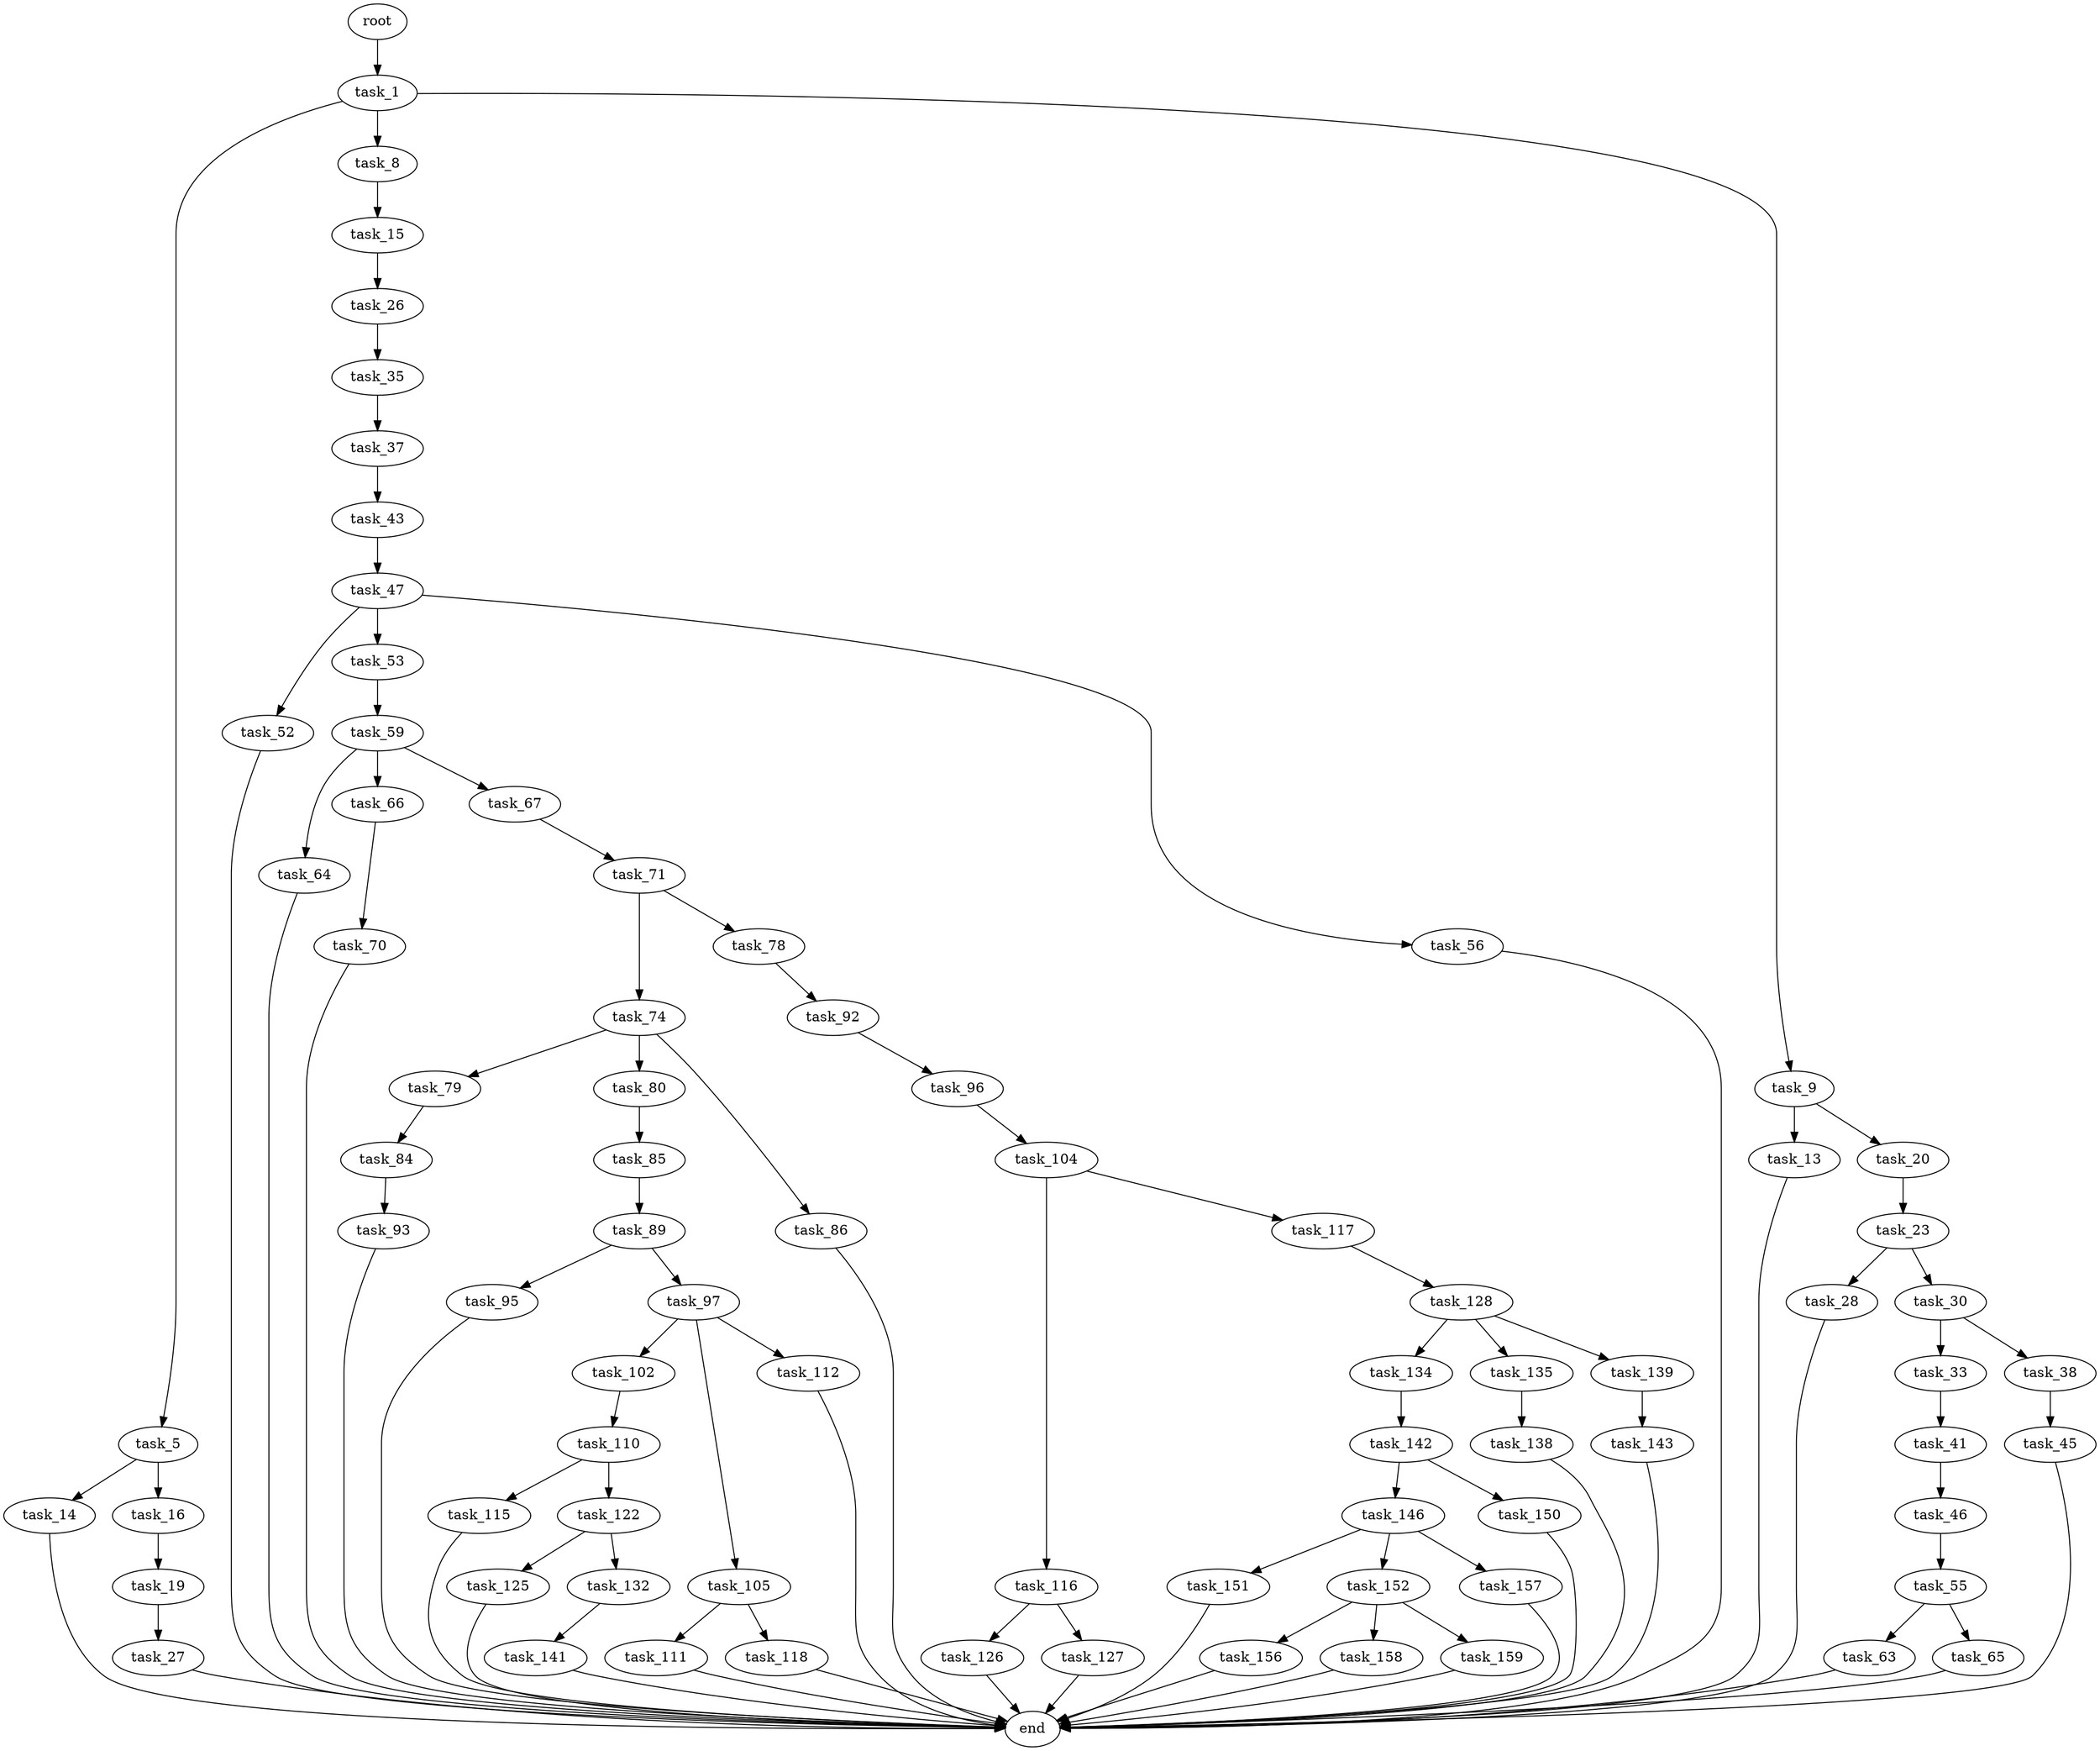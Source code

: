 digraph G {
  root [size="0.000000"];
  task_1 [size="8589934592.000000"];
  task_5 [size="41702888618.000000"];
  task_8 [size="8774607158.000000"];
  task_9 [size="132324904280.000000"];
  task_14 [size="782757789696.000000"];
  task_16 [size="8559563202.000000"];
  task_15 [size="356444274.000000"];
  task_13 [size="43070515737.000000"];
  task_20 [size="18374413903.000000"];
  end [size="0.000000"];
  task_26 [size="623147217226.000000"];
  task_19 [size="212935840275.000000"];
  task_27 [size="30664339710.000000"];
  task_23 [size="549755813888.000000"];
  task_28 [size="730714179.000000"];
  task_30 [size="1587174323.000000"];
  task_35 [size="660115562756.000000"];
  task_33 [size="231928233984.000000"];
  task_38 [size="2130445799.000000"];
  task_41 [size="997898769.000000"];
  task_37 [size="6804824612.000000"];
  task_43 [size="549755813888.000000"];
  task_45 [size="1765008195.000000"];
  task_46 [size="68719476736.000000"];
  task_47 [size="4153142816.000000"];
  task_55 [size="2882132544.000000"];
  task_52 [size="368293445632.000000"];
  task_53 [size="368293445632.000000"];
  task_56 [size="68719476736.000000"];
  task_59 [size="4897362670.000000"];
  task_63 [size="442094099.000000"];
  task_65 [size="782757789696.000000"];
  task_64 [size="5953777382.000000"];
  task_66 [size="166184839518.000000"];
  task_67 [size="9085006730.000000"];
  task_70 [size="8589934592.000000"];
  task_71 [size="549755813888.000000"];
  task_74 [size="1073741824000.000000"];
  task_78 [size="134217728000.000000"];
  task_79 [size="7348742207.000000"];
  task_80 [size="458639694052.000000"];
  task_86 [size="28991029248.000000"];
  task_92 [size="234456782168.000000"];
  task_84 [size="582111114002.000000"];
  task_85 [size="15550606732.000000"];
  task_93 [size="1073741824000.000000"];
  task_89 [size="18060524299.000000"];
  task_95 [size="231928233984.000000"];
  task_97 [size="8589934592.000000"];
  task_96 [size="383629889347.000000"];
  task_104 [size="249497823386.000000"];
  task_102 [size="8589934592.000000"];
  task_105 [size="28991029248.000000"];
  task_112 [size="549755813888.000000"];
  task_110 [size="428915876897.000000"];
  task_116 [size="2309303344.000000"];
  task_117 [size="8589934592.000000"];
  task_111 [size="7566093790.000000"];
  task_118 [size="174375387636.000000"];
  task_115 [size="237566445584.000000"];
  task_122 [size="1117917400.000000"];
  task_126 [size="1640255185.000000"];
  task_127 [size="12496213380.000000"];
  task_128 [size="36075525834.000000"];
  task_125 [size="932561716569.000000"];
  task_132 [size="307461332839.000000"];
  task_134 [size="3990163091.000000"];
  task_135 [size="368293445632.000000"];
  task_139 [size="549755813888.000000"];
  task_141 [size="50642868300.000000"];
  task_142 [size="249685115408.000000"];
  task_138 [size="18871435146.000000"];
  task_143 [size="575630497.000000"];
  task_146 [size="8589934592.000000"];
  task_150 [size="1592734336.000000"];
  task_151 [size="133434793476.000000"];
  task_152 [size="10744340049.000000"];
  task_157 [size="7481892768.000000"];
  task_156 [size="807056547492.000000"];
  task_158 [size="28991029248.000000"];
  task_159 [size="924876417902.000000"];

  root -> task_1 [size="1.000000"];
  task_1 -> task_5 [size="33554432.000000"];
  task_1 -> task_8 [size="33554432.000000"];
  task_1 -> task_9 [size="33554432.000000"];
  task_5 -> task_14 [size="75497472.000000"];
  task_5 -> task_16 [size="75497472.000000"];
  task_8 -> task_15 [size="679477248.000000"];
  task_9 -> task_13 [size="411041792.000000"];
  task_9 -> task_20 [size="411041792.000000"];
  task_14 -> end [size="1.000000"];
  task_16 -> task_19 [size="134217728.000000"];
  task_15 -> task_26 [size="33554432.000000"];
  task_13 -> end [size="1.000000"];
  task_20 -> task_23 [size="301989888.000000"];
  task_26 -> task_35 [size="411041792.000000"];
  task_19 -> task_27 [size="209715200.000000"];
  task_27 -> end [size="1.000000"];
  task_23 -> task_28 [size="536870912.000000"];
  task_23 -> task_30 [size="536870912.000000"];
  task_28 -> end [size="1.000000"];
  task_30 -> task_33 [size="33554432.000000"];
  task_30 -> task_38 [size="33554432.000000"];
  task_35 -> task_37 [size="536870912.000000"];
  task_33 -> task_41 [size="301989888.000000"];
  task_38 -> task_45 [size="75497472.000000"];
  task_41 -> task_46 [size="33554432.000000"];
  task_37 -> task_43 [size="209715200.000000"];
  task_43 -> task_47 [size="536870912.000000"];
  task_45 -> end [size="1.000000"];
  task_46 -> task_55 [size="134217728.000000"];
  task_47 -> task_52 [size="209715200.000000"];
  task_47 -> task_53 [size="209715200.000000"];
  task_47 -> task_56 [size="209715200.000000"];
  task_55 -> task_63 [size="134217728.000000"];
  task_55 -> task_65 [size="134217728.000000"];
  task_52 -> end [size="1.000000"];
  task_53 -> task_59 [size="411041792.000000"];
  task_56 -> end [size="1.000000"];
  task_59 -> task_64 [size="209715200.000000"];
  task_59 -> task_66 [size="209715200.000000"];
  task_59 -> task_67 [size="209715200.000000"];
  task_63 -> end [size="1.000000"];
  task_65 -> end [size="1.000000"];
  task_64 -> end [size="1.000000"];
  task_66 -> task_70 [size="679477248.000000"];
  task_67 -> task_71 [size="301989888.000000"];
  task_70 -> end [size="1.000000"];
  task_71 -> task_74 [size="536870912.000000"];
  task_71 -> task_78 [size="536870912.000000"];
  task_74 -> task_79 [size="838860800.000000"];
  task_74 -> task_80 [size="838860800.000000"];
  task_74 -> task_86 [size="838860800.000000"];
  task_78 -> task_92 [size="209715200.000000"];
  task_79 -> task_84 [size="679477248.000000"];
  task_80 -> task_85 [size="411041792.000000"];
  task_86 -> end [size="1.000000"];
  task_92 -> task_96 [size="209715200.000000"];
  task_84 -> task_93 [size="838860800.000000"];
  task_85 -> task_89 [size="679477248.000000"];
  task_93 -> end [size="1.000000"];
  task_89 -> task_95 [size="75497472.000000"];
  task_89 -> task_97 [size="75497472.000000"];
  task_95 -> end [size="1.000000"];
  task_97 -> task_102 [size="33554432.000000"];
  task_97 -> task_105 [size="33554432.000000"];
  task_97 -> task_112 [size="33554432.000000"];
  task_96 -> task_104 [size="301989888.000000"];
  task_104 -> task_116 [size="209715200.000000"];
  task_104 -> task_117 [size="209715200.000000"];
  task_102 -> task_110 [size="33554432.000000"];
  task_105 -> task_111 [size="75497472.000000"];
  task_105 -> task_118 [size="75497472.000000"];
  task_112 -> end [size="1.000000"];
  task_110 -> task_115 [size="679477248.000000"];
  task_110 -> task_122 [size="679477248.000000"];
  task_116 -> task_126 [size="134217728.000000"];
  task_116 -> task_127 [size="134217728.000000"];
  task_117 -> task_128 [size="33554432.000000"];
  task_111 -> end [size="1.000000"];
  task_118 -> end [size="1.000000"];
  task_115 -> end [size="1.000000"];
  task_122 -> task_125 [size="75497472.000000"];
  task_122 -> task_132 [size="75497472.000000"];
  task_126 -> end [size="1.000000"];
  task_127 -> end [size="1.000000"];
  task_128 -> task_134 [size="838860800.000000"];
  task_128 -> task_135 [size="838860800.000000"];
  task_128 -> task_139 [size="838860800.000000"];
  task_125 -> end [size="1.000000"];
  task_132 -> task_141 [size="679477248.000000"];
  task_134 -> task_142 [size="209715200.000000"];
  task_135 -> task_138 [size="411041792.000000"];
  task_139 -> task_143 [size="536870912.000000"];
  task_141 -> end [size="1.000000"];
  task_142 -> task_146 [size="301989888.000000"];
  task_142 -> task_150 [size="301989888.000000"];
  task_138 -> end [size="1.000000"];
  task_143 -> end [size="1.000000"];
  task_146 -> task_151 [size="33554432.000000"];
  task_146 -> task_152 [size="33554432.000000"];
  task_146 -> task_157 [size="33554432.000000"];
  task_150 -> end [size="1.000000"];
  task_151 -> end [size="1.000000"];
  task_152 -> task_156 [size="209715200.000000"];
  task_152 -> task_158 [size="209715200.000000"];
  task_152 -> task_159 [size="209715200.000000"];
  task_157 -> end [size="1.000000"];
  task_156 -> end [size="1.000000"];
  task_158 -> end [size="1.000000"];
  task_159 -> end [size="1.000000"];
}
